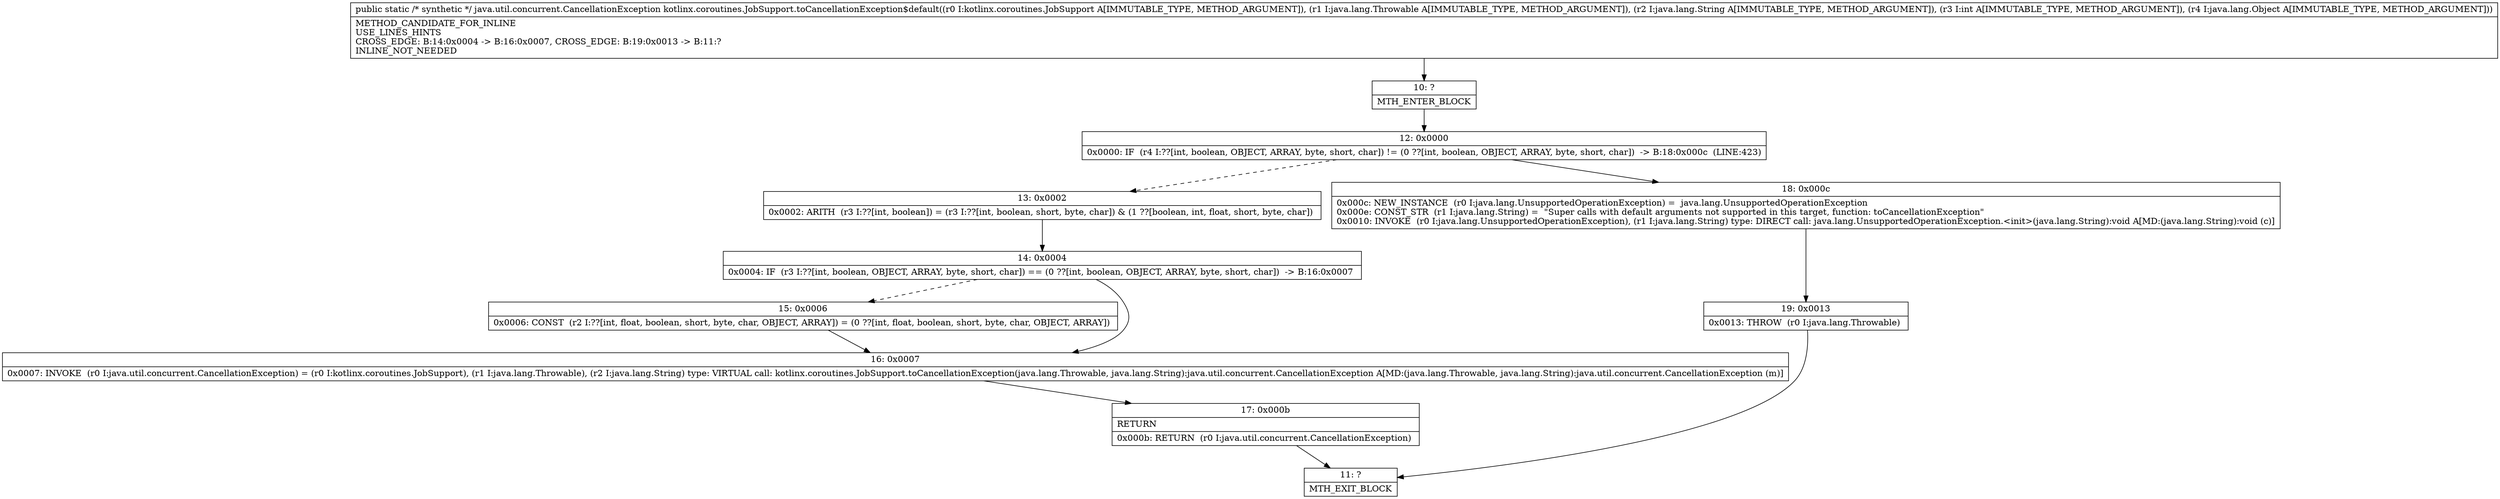 digraph "CFG forkotlinx.coroutines.JobSupport.toCancellationException$default(Lkotlinx\/coroutines\/JobSupport;Ljava\/lang\/Throwable;Ljava\/lang\/String;ILjava\/lang\/Object;)Ljava\/util\/concurrent\/CancellationException;" {
Node_10 [shape=record,label="{10\:\ ?|MTH_ENTER_BLOCK\l}"];
Node_12 [shape=record,label="{12\:\ 0x0000|0x0000: IF  (r4 I:??[int, boolean, OBJECT, ARRAY, byte, short, char]) != (0 ??[int, boolean, OBJECT, ARRAY, byte, short, char])  \-\> B:18:0x000c  (LINE:423)\l}"];
Node_13 [shape=record,label="{13\:\ 0x0002|0x0002: ARITH  (r3 I:??[int, boolean]) = (r3 I:??[int, boolean, short, byte, char]) & (1 ??[boolean, int, float, short, byte, char]) \l}"];
Node_14 [shape=record,label="{14\:\ 0x0004|0x0004: IF  (r3 I:??[int, boolean, OBJECT, ARRAY, byte, short, char]) == (0 ??[int, boolean, OBJECT, ARRAY, byte, short, char])  \-\> B:16:0x0007 \l}"];
Node_15 [shape=record,label="{15\:\ 0x0006|0x0006: CONST  (r2 I:??[int, float, boolean, short, byte, char, OBJECT, ARRAY]) = (0 ??[int, float, boolean, short, byte, char, OBJECT, ARRAY]) \l}"];
Node_16 [shape=record,label="{16\:\ 0x0007|0x0007: INVOKE  (r0 I:java.util.concurrent.CancellationException) = (r0 I:kotlinx.coroutines.JobSupport), (r1 I:java.lang.Throwable), (r2 I:java.lang.String) type: VIRTUAL call: kotlinx.coroutines.JobSupport.toCancellationException(java.lang.Throwable, java.lang.String):java.util.concurrent.CancellationException A[MD:(java.lang.Throwable, java.lang.String):java.util.concurrent.CancellationException (m)]\l}"];
Node_17 [shape=record,label="{17\:\ 0x000b|RETURN\l|0x000b: RETURN  (r0 I:java.util.concurrent.CancellationException) \l}"];
Node_11 [shape=record,label="{11\:\ ?|MTH_EXIT_BLOCK\l}"];
Node_18 [shape=record,label="{18\:\ 0x000c|0x000c: NEW_INSTANCE  (r0 I:java.lang.UnsupportedOperationException) =  java.lang.UnsupportedOperationException \l0x000e: CONST_STR  (r1 I:java.lang.String) =  \"Super calls with default arguments not supported in this target, function: toCancellationException\" \l0x0010: INVOKE  (r0 I:java.lang.UnsupportedOperationException), (r1 I:java.lang.String) type: DIRECT call: java.lang.UnsupportedOperationException.\<init\>(java.lang.String):void A[MD:(java.lang.String):void (c)]\l}"];
Node_19 [shape=record,label="{19\:\ 0x0013|0x0013: THROW  (r0 I:java.lang.Throwable) \l}"];
MethodNode[shape=record,label="{public static \/* synthetic *\/ java.util.concurrent.CancellationException kotlinx.coroutines.JobSupport.toCancellationException$default((r0 I:kotlinx.coroutines.JobSupport A[IMMUTABLE_TYPE, METHOD_ARGUMENT]), (r1 I:java.lang.Throwable A[IMMUTABLE_TYPE, METHOD_ARGUMENT]), (r2 I:java.lang.String A[IMMUTABLE_TYPE, METHOD_ARGUMENT]), (r3 I:int A[IMMUTABLE_TYPE, METHOD_ARGUMENT]), (r4 I:java.lang.Object A[IMMUTABLE_TYPE, METHOD_ARGUMENT]))  | METHOD_CANDIDATE_FOR_INLINE\lUSE_LINES_HINTS\lCROSS_EDGE: B:14:0x0004 \-\> B:16:0x0007, CROSS_EDGE: B:19:0x0013 \-\> B:11:?\lINLINE_NOT_NEEDED\l}"];
MethodNode -> Node_10;Node_10 -> Node_12;
Node_12 -> Node_13[style=dashed];
Node_12 -> Node_18;
Node_13 -> Node_14;
Node_14 -> Node_15[style=dashed];
Node_14 -> Node_16;
Node_15 -> Node_16;
Node_16 -> Node_17;
Node_17 -> Node_11;
Node_18 -> Node_19;
Node_19 -> Node_11;
}

